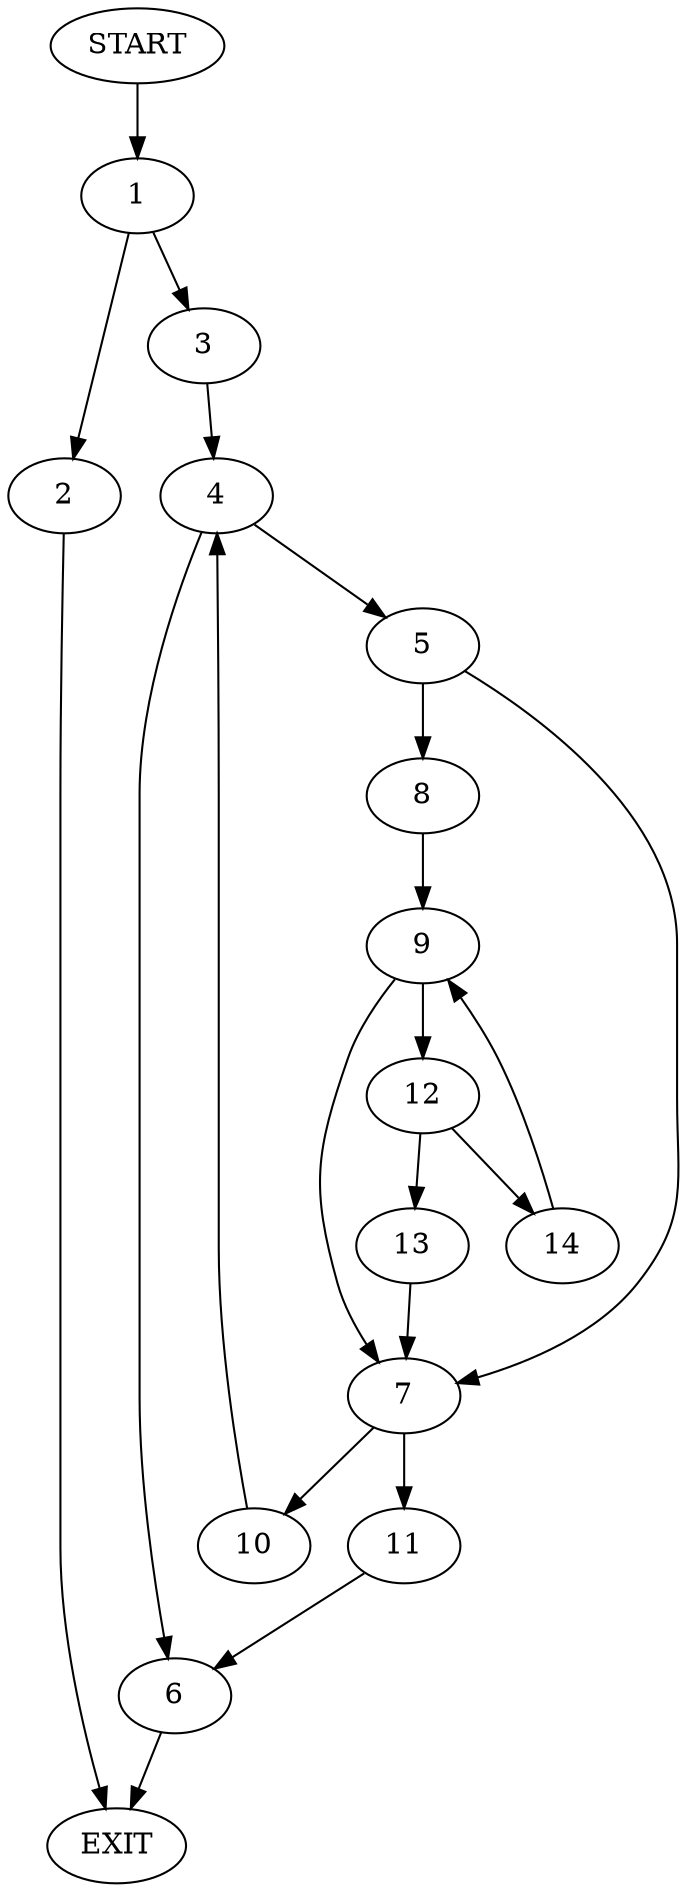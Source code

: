 digraph {
0 [label="START"]
15 [label="EXIT"]
0 -> 1
1 -> 2
1 -> 3
3 -> 4
2 -> 15
4 -> 5
4 -> 6
5 -> 7
5 -> 8
6 -> 15
8 -> 9
7 -> 10
7 -> 11
9 -> 7
9 -> 12
12 -> 13
12 -> 14
13 -> 7
14 -> 9
11 -> 6
10 -> 4
}
